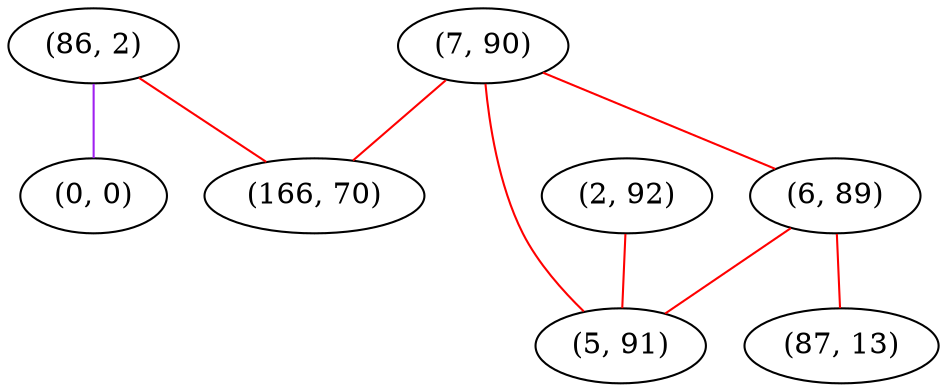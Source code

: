 graph "" {
"(86, 2)";
"(2, 92)";
"(7, 90)";
"(166, 70)";
"(6, 89)";
"(0, 0)";
"(5, 91)";
"(87, 13)";
"(86, 2)" -- "(0, 0)"  [color=purple, key=0, weight=4];
"(86, 2)" -- "(166, 70)"  [color=red, key=0, weight=1];
"(2, 92)" -- "(5, 91)"  [color=red, key=0, weight=1];
"(7, 90)" -- "(6, 89)"  [color=red, key=0, weight=1];
"(7, 90)" -- "(166, 70)"  [color=red, key=0, weight=1];
"(7, 90)" -- "(5, 91)"  [color=red, key=0, weight=1];
"(6, 89)" -- "(87, 13)"  [color=red, key=0, weight=1];
"(6, 89)" -- "(5, 91)"  [color=red, key=0, weight=1];
}
